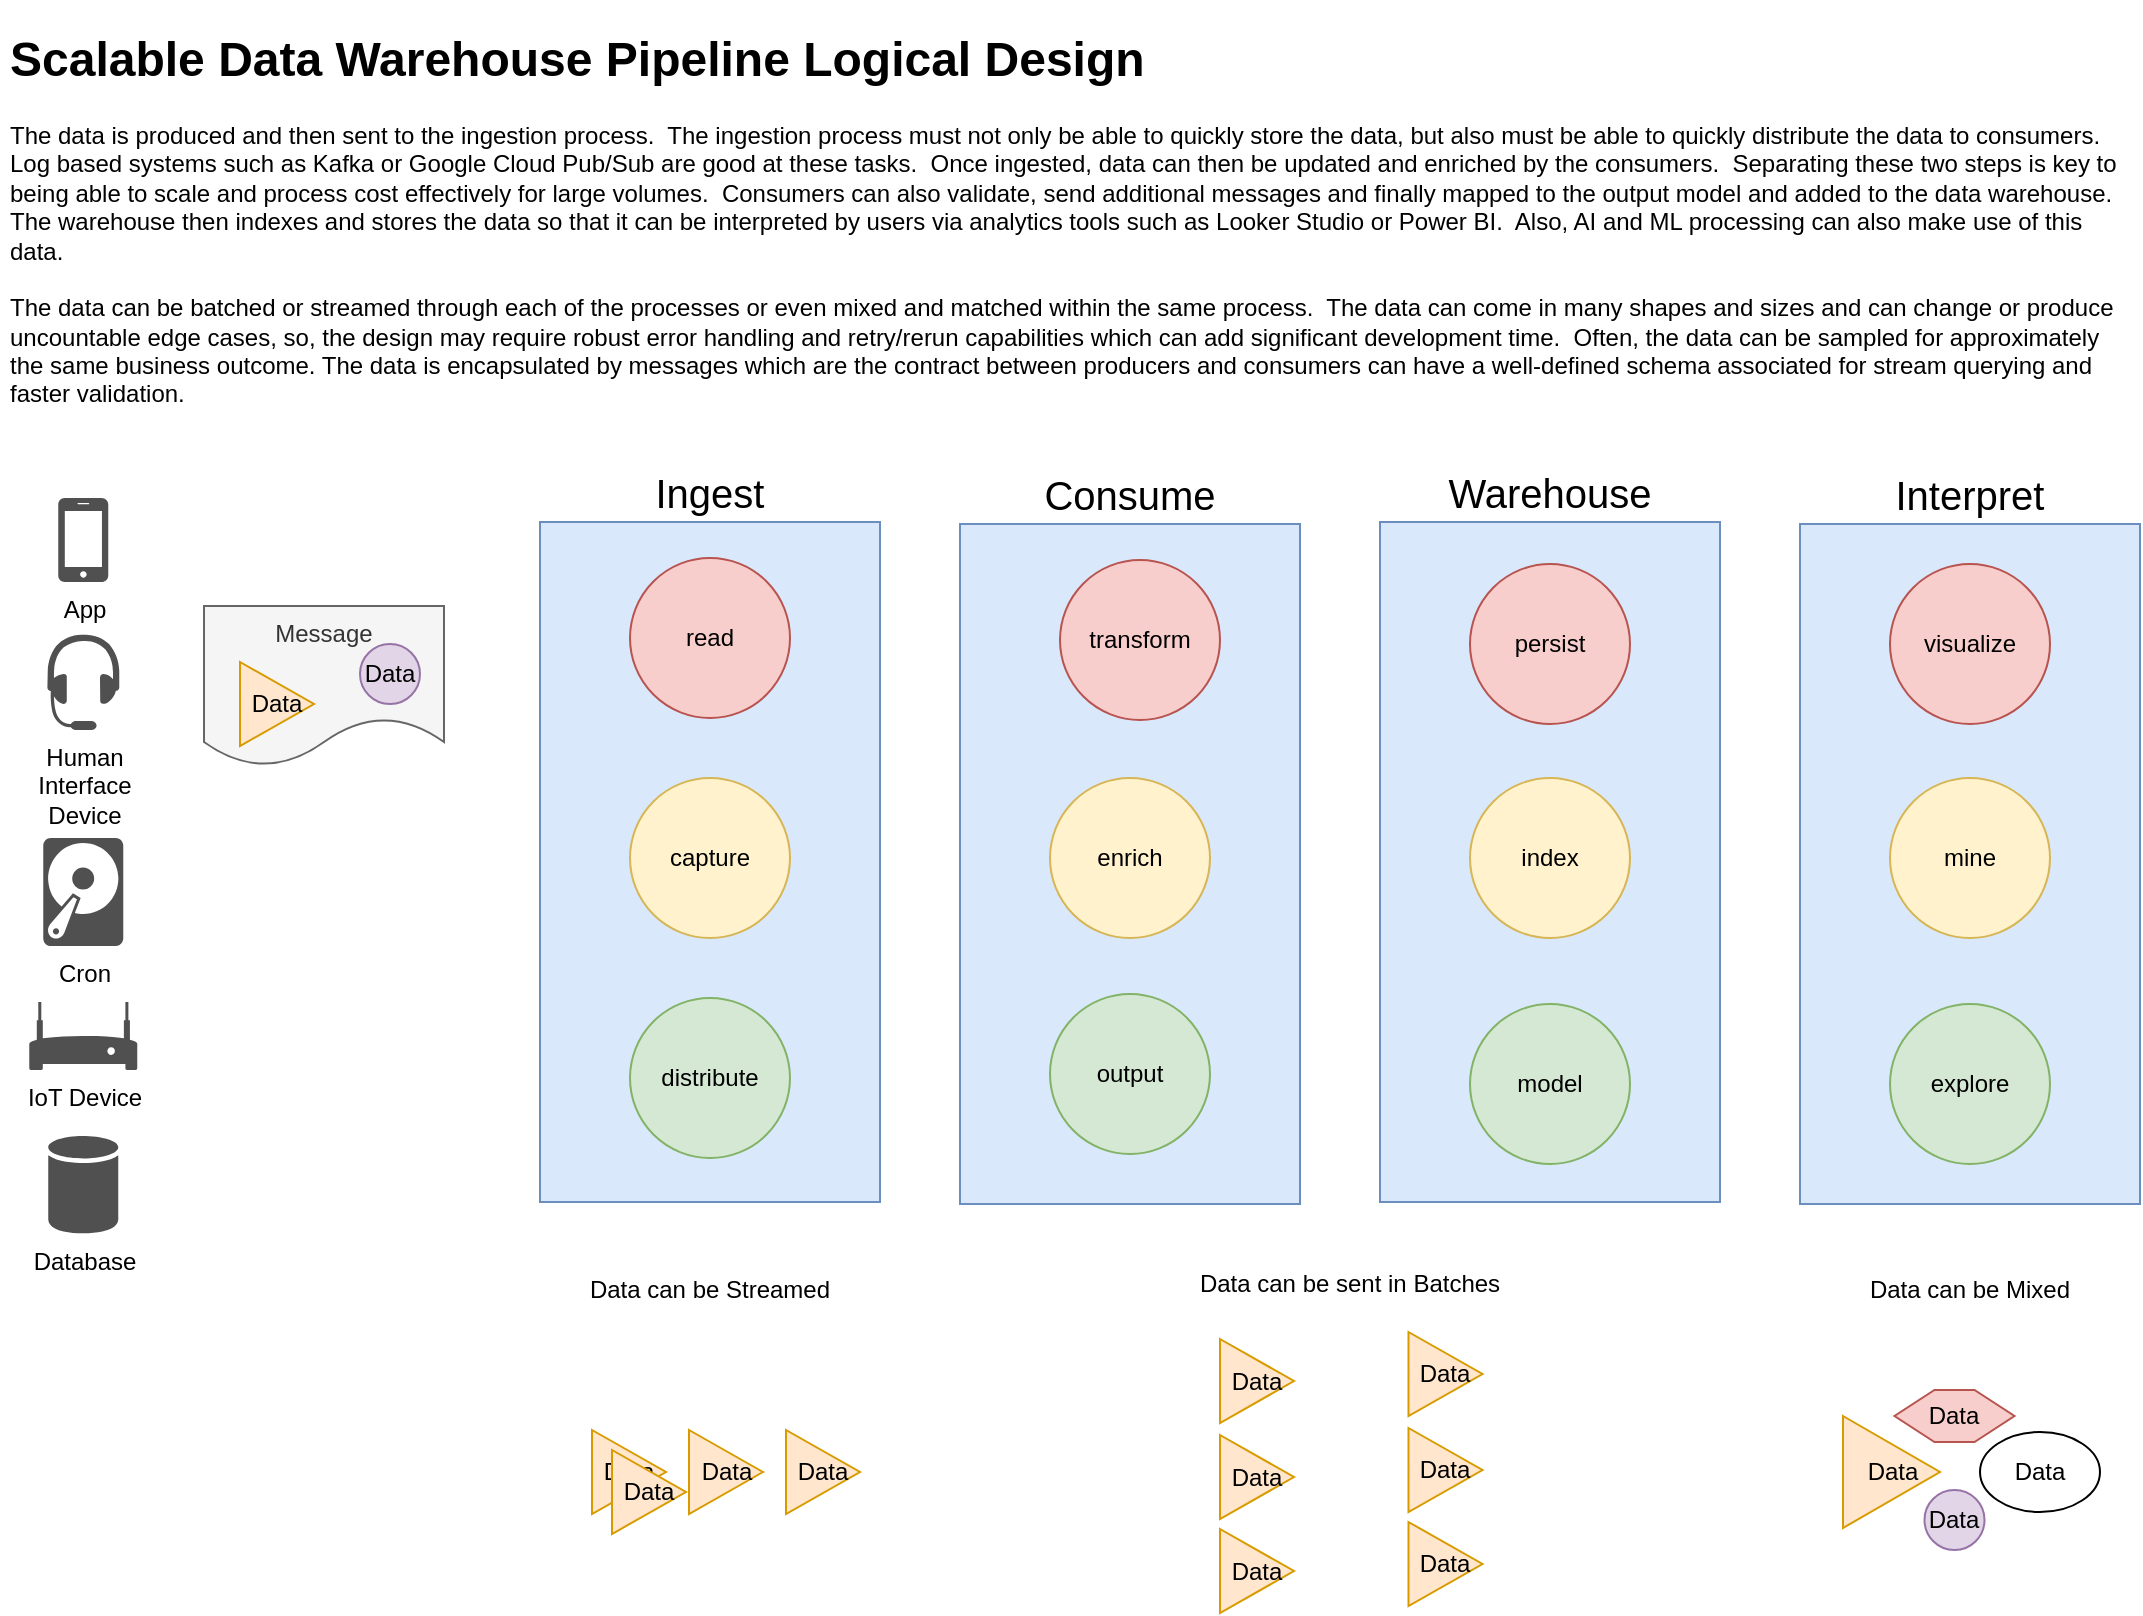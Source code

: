 <mxfile version="21.0.2" type="github">
  <diagram name="Data Warehouse" id="kMoMCdpy5W8sNm-j3-ZK">
    <mxGraphModel dx="1414" dy="645" grid="1" gridSize="10" guides="1" tooltips="1" connect="1" arrows="1" fold="1" page="1" pageScale="1" pageWidth="1100" pageHeight="850" math="0" shadow="0">
      <root>
        <mxCell id="0" />
        <mxCell id="1" parent="0" />
        <mxCell id="oZlIYxZioADE4AoBYQHe-13" value="Consume" style="rounded=0;whiteSpace=wrap;html=1;fillColor=#dae8fc;strokeColor=#6c8ebf;labelPosition=center;verticalLabelPosition=top;align=center;verticalAlign=bottom;fontStyle=0;fontSize=20;" parent="1" vertex="1">
          <mxGeometry x="490" y="266" width="170" height="340" as="geometry" />
        </mxCell>
        <mxCell id="oZlIYxZioADE4AoBYQHe-14" value="Warehouse" style="rounded=0;whiteSpace=wrap;html=1;fillColor=#dae8fc;strokeColor=#6c8ebf;labelPosition=center;verticalLabelPosition=top;align=center;verticalAlign=bottom;fontStyle=0;fontSize=20;" parent="1" vertex="1">
          <mxGeometry x="700" y="265" width="170" height="340" as="geometry" />
        </mxCell>
        <mxCell id="oZlIYxZioADE4AoBYQHe-15" value="Interpret" style="rounded=0;whiteSpace=wrap;html=1;fillColor=#dae8fc;strokeColor=#6c8ebf;labelPosition=center;verticalLabelPosition=top;align=center;verticalAlign=bottom;fontStyle=0;fontSize=20;" parent="1" vertex="1">
          <mxGeometry x="910" y="266" width="170" height="340" as="geometry" />
        </mxCell>
        <mxCell id="n4prdCTuh-MEloS2UhjO-1" value="Ingest" style="rounded=0;whiteSpace=wrap;html=1;fillColor=#dae8fc;strokeColor=#6c8ebf;labelPosition=center;verticalLabelPosition=top;align=center;verticalAlign=bottom;fontStyle=0;fontSize=20;" parent="1" vertex="1">
          <mxGeometry x="280" y="265" width="170" height="340" as="geometry" />
        </mxCell>
        <mxCell id="n4prdCTuh-MEloS2UhjO-3" value="read" style="ellipse;whiteSpace=wrap;html=1;aspect=fixed;fillColor=#f8cecc;strokeColor=#b85450;" parent="1" vertex="1">
          <mxGeometry x="325" y="283" width="80" height="80" as="geometry" />
        </mxCell>
        <mxCell id="n4prdCTuh-MEloS2UhjO-4" value="capture" style="ellipse;whiteSpace=wrap;html=1;aspect=fixed;fillColor=#fff2cc;strokeColor=#d6b656;" parent="1" vertex="1">
          <mxGeometry x="325" y="393" width="80" height="80" as="geometry" />
        </mxCell>
        <mxCell id="n4prdCTuh-MEloS2UhjO-5" value="distribute" style="ellipse;whiteSpace=wrap;html=1;aspect=fixed;fillColor=#d5e8d4;strokeColor=#82b366;" parent="1" vertex="1">
          <mxGeometry x="325" y="503" width="80" height="80" as="geometry" />
        </mxCell>
        <mxCell id="n4prdCTuh-MEloS2UhjO-6" value="Data" style="triangle;whiteSpace=wrap;html=1;fillColor=#ffe6cc;strokeColor=#d79b00;" parent="1" vertex="1">
          <mxGeometry x="306" y="719" width="37" height="42" as="geometry" />
        </mxCell>
        <mxCell id="n4prdCTuh-MEloS2UhjO-8" value="Data" style="triangle;whiteSpace=wrap;html=1;fillColor=#ffe6cc;strokeColor=#d79b00;" parent="1" vertex="1">
          <mxGeometry x="931.5" y="712" width="48.5" height="56" as="geometry" />
        </mxCell>
        <mxCell id="n4prdCTuh-MEloS2UhjO-12" value="IoT Device" style="sketch=0;pointerEvents=1;shadow=0;dashed=0;html=1;strokeColor=none;fillColor=#505050;labelPosition=center;verticalLabelPosition=bottom;verticalAlign=top;outlineConnect=0;align=center;shape=mxgraph.office.devices.modem;" parent="1" vertex="1">
          <mxGeometry x="24.63" y="505" width="54" height="34" as="geometry" />
        </mxCell>
        <mxCell id="n4prdCTuh-MEloS2UhjO-15" value="Cron" style="sketch=0;pointerEvents=1;shadow=0;dashed=0;html=1;strokeColor=none;fillColor=#505050;labelPosition=center;verticalLabelPosition=bottom;verticalAlign=top;outlineConnect=0;align=center;shape=mxgraph.office.devices.hard_disk;" parent="1" vertex="1">
          <mxGeometry x="31.63" y="423" width="40" height="54" as="geometry" />
        </mxCell>
        <mxCell id="n4prdCTuh-MEloS2UhjO-16" value="App" style="sketch=0;pointerEvents=1;shadow=0;dashed=0;html=1;strokeColor=none;fillColor=#505050;labelPosition=center;verticalLabelPosition=bottom;verticalAlign=top;outlineConnect=0;align=center;shape=mxgraph.office.devices.cell_phone_iphone_standalone;" parent="1" vertex="1">
          <mxGeometry x="39.13" y="253" width="25" height="42" as="geometry" />
        </mxCell>
        <mxCell id="n4prdCTuh-MEloS2UhjO-17" value="Human&lt;br&gt;Interface&lt;br&gt;Device" style="sketch=0;pointerEvents=1;shadow=0;dashed=0;html=1;strokeColor=none;fillColor=#505050;labelPosition=center;verticalLabelPosition=bottom;verticalAlign=top;outlineConnect=0;align=center;shape=mxgraph.office.devices.headset;" parent="1" vertex="1">
          <mxGeometry x="33.63" y="321" width="36" height="48" as="geometry" />
        </mxCell>
        <mxCell id="n4prdCTuh-MEloS2UhjO-21" value="transform" style="ellipse;whiteSpace=wrap;html=1;aspect=fixed;fillColor=#f8cecc;strokeColor=#b85450;" parent="1" vertex="1">
          <mxGeometry x="540" y="284" width="80" height="80" as="geometry" />
        </mxCell>
        <mxCell id="n4prdCTuh-MEloS2UhjO-22" value="enrich" style="ellipse;whiteSpace=wrap;html=1;aspect=fixed;fillColor=#fff2cc;strokeColor=#d6b656;" parent="1" vertex="1">
          <mxGeometry x="535" y="393" width="80" height="80" as="geometry" />
        </mxCell>
        <mxCell id="n4prdCTuh-MEloS2UhjO-23" value="output" style="ellipse;whiteSpace=wrap;html=1;aspect=fixed;fillColor=#d5e8d4;strokeColor=#82b366;" parent="1" vertex="1">
          <mxGeometry x="535" y="501" width="80" height="80" as="geometry" />
        </mxCell>
        <mxCell id="n4prdCTuh-MEloS2UhjO-26" value="persist" style="ellipse;whiteSpace=wrap;html=1;aspect=fixed;fillColor=#f8cecc;strokeColor=#b85450;" parent="1" vertex="1">
          <mxGeometry x="745" y="286" width="80" height="80" as="geometry" />
        </mxCell>
        <mxCell id="n4prdCTuh-MEloS2UhjO-27" value="index" style="ellipse;whiteSpace=wrap;html=1;aspect=fixed;fillColor=#fff2cc;strokeColor=#d6b656;" parent="1" vertex="1">
          <mxGeometry x="745" y="393" width="80" height="80" as="geometry" />
        </mxCell>
        <mxCell id="n4prdCTuh-MEloS2UhjO-28" value="model" style="ellipse;whiteSpace=wrap;html=1;aspect=fixed;fillColor=#d5e8d4;strokeColor=#82b366;" parent="1" vertex="1">
          <mxGeometry x="745" y="506" width="80" height="80" as="geometry" />
        </mxCell>
        <mxCell id="n4prdCTuh-MEloS2UhjO-31" value="visualize" style="ellipse;whiteSpace=wrap;html=1;aspect=fixed;fillColor=#f8cecc;strokeColor=#b85450;" parent="1" vertex="1">
          <mxGeometry x="955" y="286" width="80" height="80" as="geometry" />
        </mxCell>
        <mxCell id="n4prdCTuh-MEloS2UhjO-32" value="mine" style="ellipse;whiteSpace=wrap;html=1;aspect=fixed;fillColor=#fff2cc;strokeColor=#d6b656;" parent="1" vertex="1">
          <mxGeometry x="955" y="393" width="80" height="80" as="geometry" />
        </mxCell>
        <mxCell id="n4prdCTuh-MEloS2UhjO-33" value="explore" style="ellipse;whiteSpace=wrap;html=1;aspect=fixed;fillColor=#d5e8d4;strokeColor=#82b366;" parent="1" vertex="1">
          <mxGeometry x="955" y="506" width="80" height="80" as="geometry" />
        </mxCell>
        <mxCell id="oZlIYxZioADE4AoBYQHe-9" value="Database" style="sketch=0;shadow=0;dashed=0;html=1;strokeColor=none;fillColor=#505050;labelPosition=center;verticalLabelPosition=bottom;verticalAlign=top;outlineConnect=0;align=center;shape=mxgraph.office.databases.database;" parent="1" vertex="1">
          <mxGeometry x="34.13" y="572" width="35" height="49" as="geometry" />
        </mxCell>
        <mxCell id="oZlIYxZioADE4AoBYQHe-10" value="&lt;h1&gt;Scalable Data Warehouse Pipeline Logical Design&lt;/h1&gt;&lt;p&gt;The data is produced and then sent to the ingestion process.&amp;nbsp; The ingestion process must not only be able to quickly store the data, but also must be able to quickly distribute the data to consumers.&amp;nbsp; Log based systems such as Kafka or Google Cloud Pub/Sub are good at these tasks.&amp;nbsp; Once ingested, data can then be updated and enriched by the consumers.&amp;nbsp; Separating these two steps is key to being able to scale and process cost effectively for large volumes.&amp;nbsp; Consumers can also validate, send additional messages and finally mapped to the output model and added to the data warehouse.&amp;nbsp; The warehouse then indexes and stores the data so that it can be interpreted by users via analytics tools such as Looker Studio or Power BI.&amp;nbsp; Also, AI and ML processing can also make use of this data.&lt;br&gt;&lt;br&gt;The data can be batched or streamed through each of the processes or even mixed and matched within the same process.&amp;nbsp; The data can come in many shapes and sizes and can change or produce uncountable edge cases, so, the design may require robust error handling and retry/rerun capabilities which can add significant development time.&amp;nbsp; Often, the data can be sampled for approximately the same business outcome. The data is encapsulated by messages which are the contract between producers and consumers can have a well-defined schema associated for stream querying and faster validation.&lt;/p&gt;" style="text;html=1;strokeColor=none;fillColor=none;spacing=5;spacingTop=-20;whiteSpace=wrap;overflow=hidden;rounded=0;" parent="1" vertex="1">
          <mxGeometry x="10" y="14" width="1070" height="196" as="geometry" />
        </mxCell>
        <mxCell id="oZlIYxZioADE4AoBYQHe-18" value="Data" style="triangle;whiteSpace=wrap;html=1;fillColor=#ffe6cc;strokeColor=#d79b00;" parent="1" vertex="1">
          <mxGeometry x="354.5" y="719" width="37" height="42" as="geometry" />
        </mxCell>
        <mxCell id="oZlIYxZioADE4AoBYQHe-19" value="Data" style="triangle;whiteSpace=wrap;html=1;fillColor=#ffe6cc;strokeColor=#d79b00;" parent="1" vertex="1">
          <mxGeometry x="403" y="719" width="37" height="42" as="geometry" />
        </mxCell>
        <mxCell id="oZlIYxZioADE4AoBYQHe-28" value="Data can be Streamed" style="text;html=1;strokeColor=none;fillColor=none;align=center;verticalAlign=middle;whiteSpace=wrap;rounded=0;" parent="1" vertex="1">
          <mxGeometry x="285" y="639" width="160" height="20" as="geometry" />
        </mxCell>
        <mxCell id="oZlIYxZioADE4AoBYQHe-29" value="Data can be sent in Batches" style="text;html=1;strokeColor=none;fillColor=none;align=center;verticalAlign=middle;whiteSpace=wrap;rounded=0;" parent="1" vertex="1">
          <mxGeometry x="600" y="635.5" width="170" height="20" as="geometry" />
        </mxCell>
        <mxCell id="oZlIYxZioADE4AoBYQHe-33" value="Data" style="triangle;whiteSpace=wrap;html=1;fillColor=#ffe6cc;strokeColor=#d79b00;" parent="1" vertex="1">
          <mxGeometry x="620" y="673.5" width="37" height="42" as="geometry" />
        </mxCell>
        <mxCell id="oZlIYxZioADE4AoBYQHe-34" value="Data" style="triangle;whiteSpace=wrap;html=1;fillColor=#ffe6cc;strokeColor=#d79b00;" parent="1" vertex="1">
          <mxGeometry x="620" y="721.5" width="37" height="42" as="geometry" />
        </mxCell>
        <mxCell id="oZlIYxZioADE4AoBYQHe-35" value="Data" style="ellipse;whiteSpace=wrap;html=1;" parent="1" vertex="1">
          <mxGeometry x="1000" y="720" width="60" height="40" as="geometry" />
        </mxCell>
        <mxCell id="oZlIYxZioADE4AoBYQHe-36" value="Data" style="shape=hexagon;perimeter=hexagonPerimeter2;whiteSpace=wrap;html=1;fixedSize=1;fillColor=#f8cecc;strokeColor=#b85450;" parent="1" vertex="1">
          <mxGeometry x="957.25" y="699" width="60" height="26" as="geometry" />
        </mxCell>
        <mxCell id="oZlIYxZioADE4AoBYQHe-37" value="Data" style="ellipse;whiteSpace=wrap;html=1;aspect=fixed;fillColor=#e1d5e7;strokeColor=#9673a6;" parent="1" vertex="1">
          <mxGeometry x="972.25" y="749" width="30" height="30" as="geometry" />
        </mxCell>
        <mxCell id="oZlIYxZioADE4AoBYQHe-38" value="Data can be Mixed" style="text;html=1;strokeColor=none;fillColor=none;align=center;verticalAlign=middle;whiteSpace=wrap;rounded=0;" parent="1" vertex="1">
          <mxGeometry x="930" y="639" width="130" height="20" as="geometry" />
        </mxCell>
        <mxCell id="oZlIYxZioADE4AoBYQHe-39" value="Data" style="triangle;whiteSpace=wrap;html=1;fillColor=#ffe6cc;strokeColor=#d79b00;" parent="1" vertex="1">
          <mxGeometry x="620" y="768.5" width="37" height="42" as="geometry" />
        </mxCell>
        <mxCell id="oZlIYxZioADE4AoBYQHe-40" value="Data" style="triangle;whiteSpace=wrap;html=1;fillColor=#ffe6cc;strokeColor=#d79b00;" parent="1" vertex="1">
          <mxGeometry x="714.25" y="670" width="37" height="42" as="geometry" />
        </mxCell>
        <mxCell id="oZlIYxZioADE4AoBYQHe-41" value="Data" style="triangle;whiteSpace=wrap;html=1;fillColor=#ffe6cc;strokeColor=#d79b00;" parent="1" vertex="1">
          <mxGeometry x="714.25" y="718" width="37" height="42" as="geometry" />
        </mxCell>
        <mxCell id="oZlIYxZioADE4AoBYQHe-42" value="Data" style="triangle;whiteSpace=wrap;html=1;fillColor=#ffe6cc;strokeColor=#d79b00;" parent="1" vertex="1">
          <mxGeometry x="714.25" y="765" width="37" height="42" as="geometry" />
        </mxCell>
        <mxCell id="dWF9ONsK556TgpkqojAo-2" value="Message" style="shape=document;whiteSpace=wrap;html=1;boundedLbl=1;fillColor=#f5f5f5;fontColor=#333333;strokeColor=#666666;verticalAlign=top;align=center;" vertex="1" parent="1">
          <mxGeometry x="112" y="307" width="120" height="80" as="geometry" />
        </mxCell>
        <mxCell id="dWF9ONsK556TgpkqojAo-16" value="Data" style="triangle;whiteSpace=wrap;html=1;fillColor=#ffe6cc;strokeColor=#d79b00;" vertex="1" parent="1">
          <mxGeometry x="316" y="729" width="37" height="42" as="geometry" />
        </mxCell>
        <mxCell id="dWF9ONsK556TgpkqojAo-17" value="Data" style="triangle;whiteSpace=wrap;html=1;fillColor=#ffe6cc;strokeColor=#d79b00;" vertex="1" parent="1">
          <mxGeometry x="130" y="335" width="37" height="42" as="geometry" />
        </mxCell>
        <mxCell id="dWF9ONsK556TgpkqojAo-18" value="Data" style="ellipse;whiteSpace=wrap;html=1;aspect=fixed;fillColor=#e1d5e7;strokeColor=#9673a6;" vertex="1" parent="1">
          <mxGeometry x="190" y="326" width="30" height="30" as="geometry" />
        </mxCell>
      </root>
    </mxGraphModel>
  </diagram>
</mxfile>
